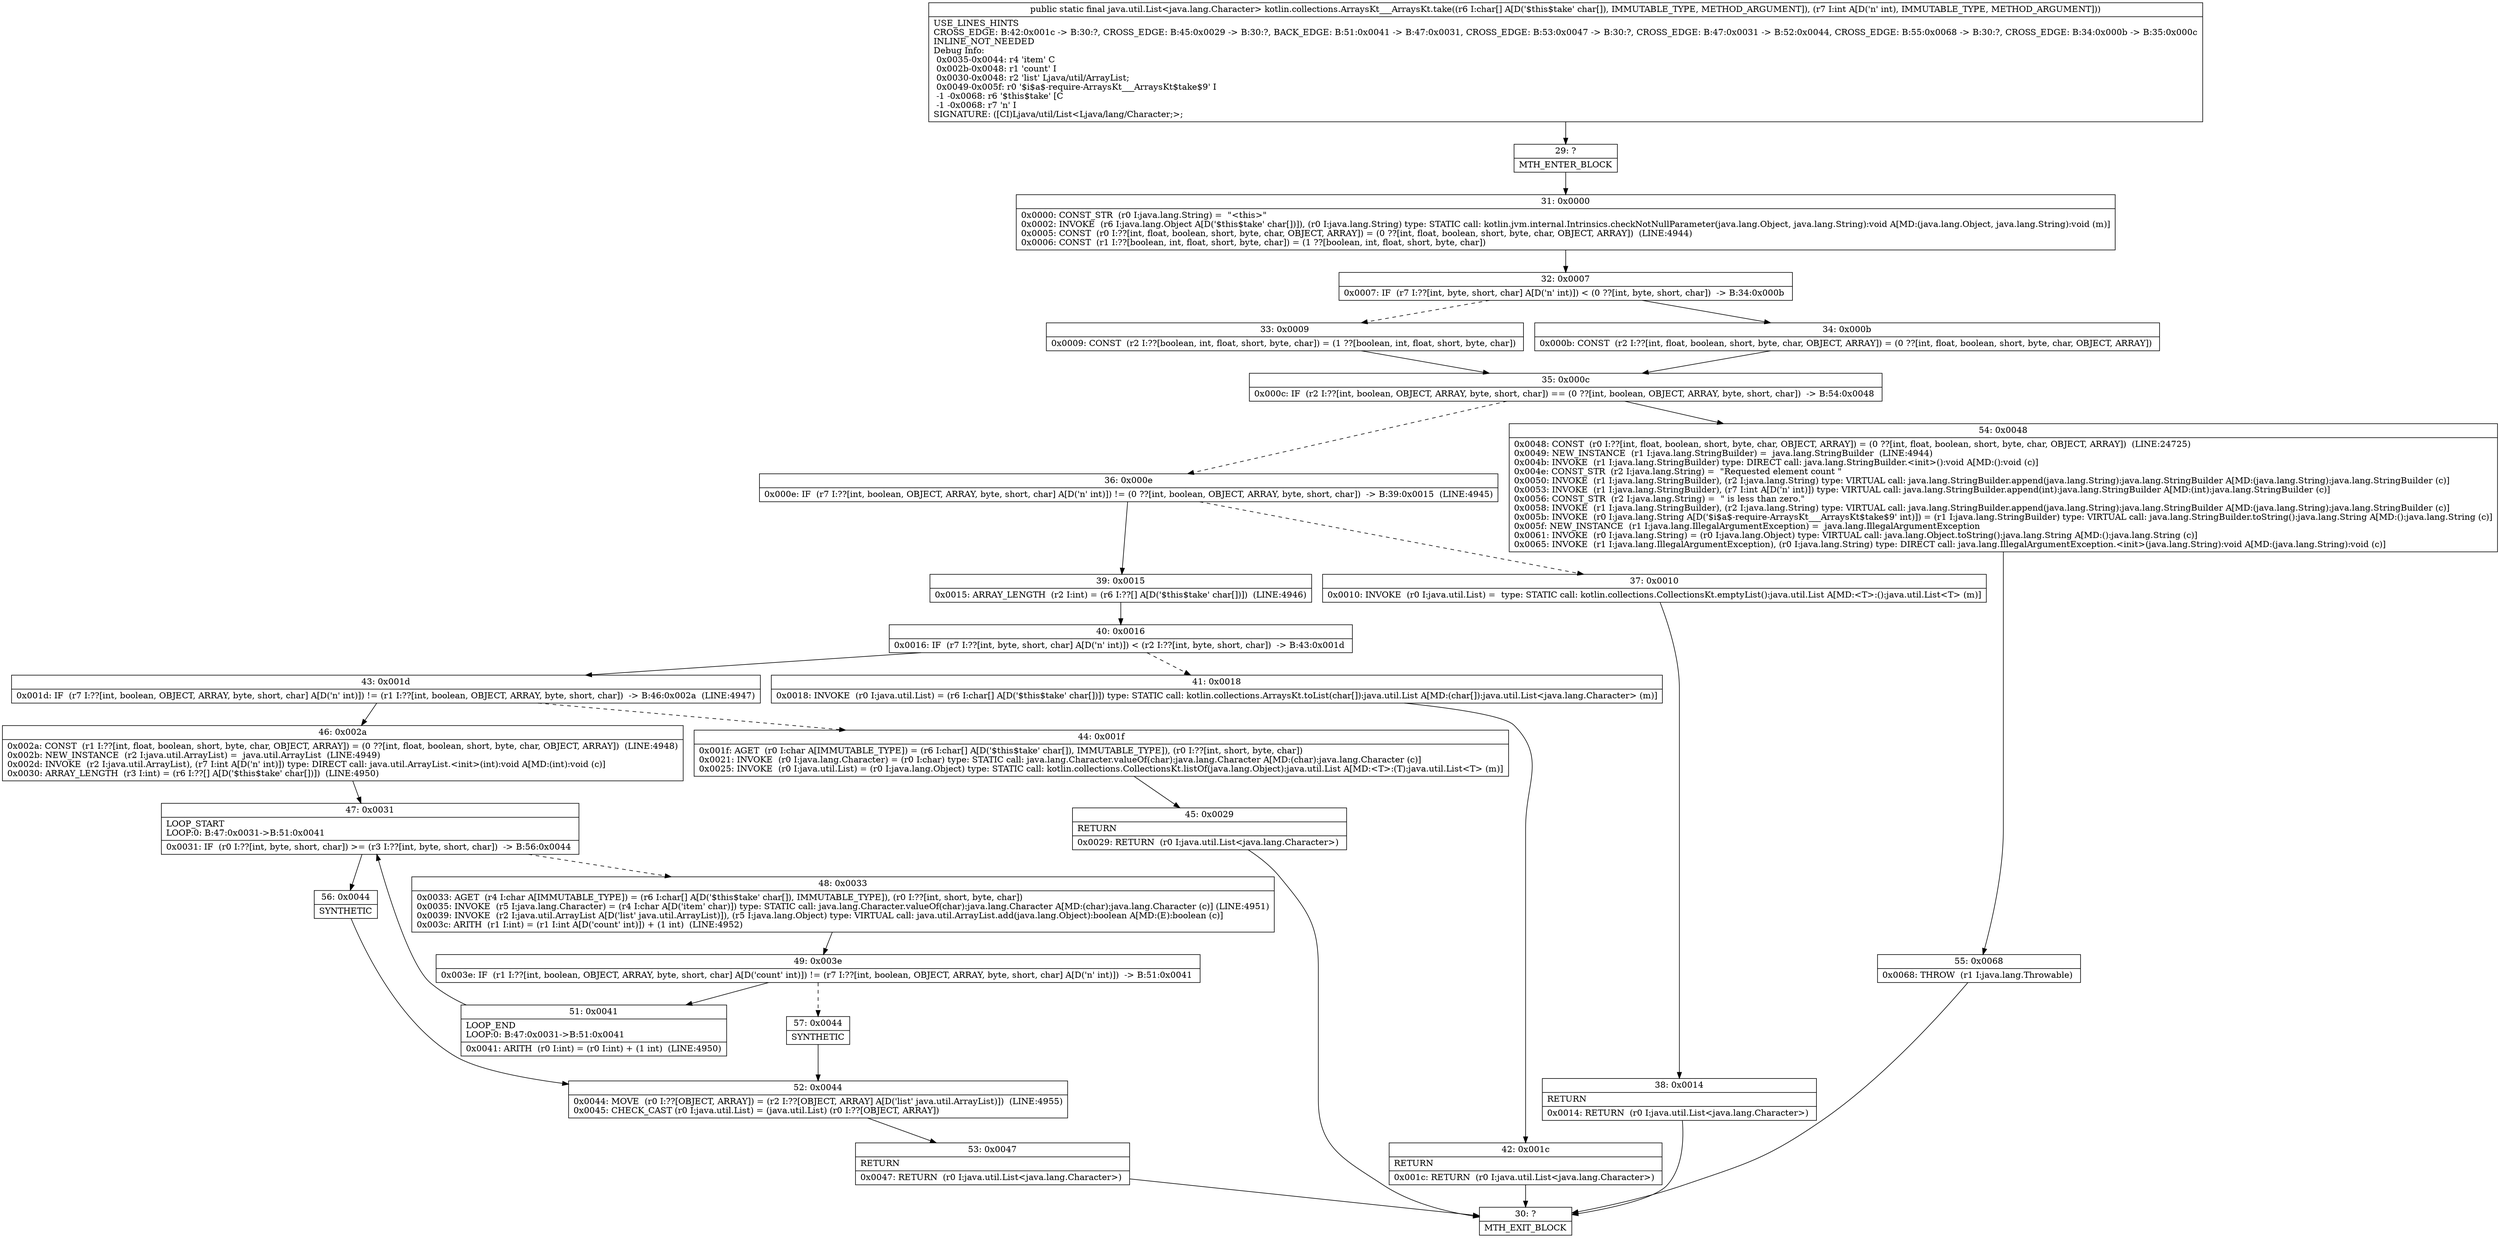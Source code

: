 digraph "CFG forkotlin.collections.ArraysKt___ArraysKt.take([CI)Ljava\/util\/List;" {
Node_29 [shape=record,label="{29\:\ ?|MTH_ENTER_BLOCK\l}"];
Node_31 [shape=record,label="{31\:\ 0x0000|0x0000: CONST_STR  (r0 I:java.lang.String) =  \"\<this\>\" \l0x0002: INVOKE  (r6 I:java.lang.Object A[D('$this$take' char[])]), (r0 I:java.lang.String) type: STATIC call: kotlin.jvm.internal.Intrinsics.checkNotNullParameter(java.lang.Object, java.lang.String):void A[MD:(java.lang.Object, java.lang.String):void (m)]\l0x0005: CONST  (r0 I:??[int, float, boolean, short, byte, char, OBJECT, ARRAY]) = (0 ??[int, float, boolean, short, byte, char, OBJECT, ARRAY])  (LINE:4944)\l0x0006: CONST  (r1 I:??[boolean, int, float, short, byte, char]) = (1 ??[boolean, int, float, short, byte, char]) \l}"];
Node_32 [shape=record,label="{32\:\ 0x0007|0x0007: IF  (r7 I:??[int, byte, short, char] A[D('n' int)]) \< (0 ??[int, byte, short, char])  \-\> B:34:0x000b \l}"];
Node_33 [shape=record,label="{33\:\ 0x0009|0x0009: CONST  (r2 I:??[boolean, int, float, short, byte, char]) = (1 ??[boolean, int, float, short, byte, char]) \l}"];
Node_35 [shape=record,label="{35\:\ 0x000c|0x000c: IF  (r2 I:??[int, boolean, OBJECT, ARRAY, byte, short, char]) == (0 ??[int, boolean, OBJECT, ARRAY, byte, short, char])  \-\> B:54:0x0048 \l}"];
Node_36 [shape=record,label="{36\:\ 0x000e|0x000e: IF  (r7 I:??[int, boolean, OBJECT, ARRAY, byte, short, char] A[D('n' int)]) != (0 ??[int, boolean, OBJECT, ARRAY, byte, short, char])  \-\> B:39:0x0015  (LINE:4945)\l}"];
Node_37 [shape=record,label="{37\:\ 0x0010|0x0010: INVOKE  (r0 I:java.util.List) =  type: STATIC call: kotlin.collections.CollectionsKt.emptyList():java.util.List A[MD:\<T\>:():java.util.List\<T\> (m)]\l}"];
Node_38 [shape=record,label="{38\:\ 0x0014|RETURN\l|0x0014: RETURN  (r0 I:java.util.List\<java.lang.Character\>) \l}"];
Node_30 [shape=record,label="{30\:\ ?|MTH_EXIT_BLOCK\l}"];
Node_39 [shape=record,label="{39\:\ 0x0015|0x0015: ARRAY_LENGTH  (r2 I:int) = (r6 I:??[] A[D('$this$take' char[])])  (LINE:4946)\l}"];
Node_40 [shape=record,label="{40\:\ 0x0016|0x0016: IF  (r7 I:??[int, byte, short, char] A[D('n' int)]) \< (r2 I:??[int, byte, short, char])  \-\> B:43:0x001d \l}"];
Node_41 [shape=record,label="{41\:\ 0x0018|0x0018: INVOKE  (r0 I:java.util.List) = (r6 I:char[] A[D('$this$take' char[])]) type: STATIC call: kotlin.collections.ArraysKt.toList(char[]):java.util.List A[MD:(char[]):java.util.List\<java.lang.Character\> (m)]\l}"];
Node_42 [shape=record,label="{42\:\ 0x001c|RETURN\l|0x001c: RETURN  (r0 I:java.util.List\<java.lang.Character\>) \l}"];
Node_43 [shape=record,label="{43\:\ 0x001d|0x001d: IF  (r7 I:??[int, boolean, OBJECT, ARRAY, byte, short, char] A[D('n' int)]) != (r1 I:??[int, boolean, OBJECT, ARRAY, byte, short, char])  \-\> B:46:0x002a  (LINE:4947)\l}"];
Node_44 [shape=record,label="{44\:\ 0x001f|0x001f: AGET  (r0 I:char A[IMMUTABLE_TYPE]) = (r6 I:char[] A[D('$this$take' char[]), IMMUTABLE_TYPE]), (r0 I:??[int, short, byte, char]) \l0x0021: INVOKE  (r0 I:java.lang.Character) = (r0 I:char) type: STATIC call: java.lang.Character.valueOf(char):java.lang.Character A[MD:(char):java.lang.Character (c)]\l0x0025: INVOKE  (r0 I:java.util.List) = (r0 I:java.lang.Object) type: STATIC call: kotlin.collections.CollectionsKt.listOf(java.lang.Object):java.util.List A[MD:\<T\>:(T):java.util.List\<T\> (m)]\l}"];
Node_45 [shape=record,label="{45\:\ 0x0029|RETURN\l|0x0029: RETURN  (r0 I:java.util.List\<java.lang.Character\>) \l}"];
Node_46 [shape=record,label="{46\:\ 0x002a|0x002a: CONST  (r1 I:??[int, float, boolean, short, byte, char, OBJECT, ARRAY]) = (0 ??[int, float, boolean, short, byte, char, OBJECT, ARRAY])  (LINE:4948)\l0x002b: NEW_INSTANCE  (r2 I:java.util.ArrayList) =  java.util.ArrayList  (LINE:4949)\l0x002d: INVOKE  (r2 I:java.util.ArrayList), (r7 I:int A[D('n' int)]) type: DIRECT call: java.util.ArrayList.\<init\>(int):void A[MD:(int):void (c)]\l0x0030: ARRAY_LENGTH  (r3 I:int) = (r6 I:??[] A[D('$this$take' char[])])  (LINE:4950)\l}"];
Node_47 [shape=record,label="{47\:\ 0x0031|LOOP_START\lLOOP:0: B:47:0x0031\-\>B:51:0x0041\l|0x0031: IF  (r0 I:??[int, byte, short, char]) \>= (r3 I:??[int, byte, short, char])  \-\> B:56:0x0044 \l}"];
Node_48 [shape=record,label="{48\:\ 0x0033|0x0033: AGET  (r4 I:char A[IMMUTABLE_TYPE]) = (r6 I:char[] A[D('$this$take' char[]), IMMUTABLE_TYPE]), (r0 I:??[int, short, byte, char]) \l0x0035: INVOKE  (r5 I:java.lang.Character) = (r4 I:char A[D('item' char)]) type: STATIC call: java.lang.Character.valueOf(char):java.lang.Character A[MD:(char):java.lang.Character (c)] (LINE:4951)\l0x0039: INVOKE  (r2 I:java.util.ArrayList A[D('list' java.util.ArrayList)]), (r5 I:java.lang.Object) type: VIRTUAL call: java.util.ArrayList.add(java.lang.Object):boolean A[MD:(E):boolean (c)]\l0x003c: ARITH  (r1 I:int) = (r1 I:int A[D('count' int)]) + (1 int)  (LINE:4952)\l}"];
Node_49 [shape=record,label="{49\:\ 0x003e|0x003e: IF  (r1 I:??[int, boolean, OBJECT, ARRAY, byte, short, char] A[D('count' int)]) != (r7 I:??[int, boolean, OBJECT, ARRAY, byte, short, char] A[D('n' int)])  \-\> B:51:0x0041 \l}"];
Node_51 [shape=record,label="{51\:\ 0x0041|LOOP_END\lLOOP:0: B:47:0x0031\-\>B:51:0x0041\l|0x0041: ARITH  (r0 I:int) = (r0 I:int) + (1 int)  (LINE:4950)\l}"];
Node_57 [shape=record,label="{57\:\ 0x0044|SYNTHETIC\l}"];
Node_52 [shape=record,label="{52\:\ 0x0044|0x0044: MOVE  (r0 I:??[OBJECT, ARRAY]) = (r2 I:??[OBJECT, ARRAY] A[D('list' java.util.ArrayList)])  (LINE:4955)\l0x0045: CHECK_CAST (r0 I:java.util.List) = (java.util.List) (r0 I:??[OBJECT, ARRAY]) \l}"];
Node_53 [shape=record,label="{53\:\ 0x0047|RETURN\l|0x0047: RETURN  (r0 I:java.util.List\<java.lang.Character\>) \l}"];
Node_56 [shape=record,label="{56\:\ 0x0044|SYNTHETIC\l}"];
Node_54 [shape=record,label="{54\:\ 0x0048|0x0048: CONST  (r0 I:??[int, float, boolean, short, byte, char, OBJECT, ARRAY]) = (0 ??[int, float, boolean, short, byte, char, OBJECT, ARRAY])  (LINE:24725)\l0x0049: NEW_INSTANCE  (r1 I:java.lang.StringBuilder) =  java.lang.StringBuilder  (LINE:4944)\l0x004b: INVOKE  (r1 I:java.lang.StringBuilder) type: DIRECT call: java.lang.StringBuilder.\<init\>():void A[MD:():void (c)]\l0x004e: CONST_STR  (r2 I:java.lang.String) =  \"Requested element count \" \l0x0050: INVOKE  (r1 I:java.lang.StringBuilder), (r2 I:java.lang.String) type: VIRTUAL call: java.lang.StringBuilder.append(java.lang.String):java.lang.StringBuilder A[MD:(java.lang.String):java.lang.StringBuilder (c)]\l0x0053: INVOKE  (r1 I:java.lang.StringBuilder), (r7 I:int A[D('n' int)]) type: VIRTUAL call: java.lang.StringBuilder.append(int):java.lang.StringBuilder A[MD:(int):java.lang.StringBuilder (c)]\l0x0056: CONST_STR  (r2 I:java.lang.String) =  \" is less than zero.\" \l0x0058: INVOKE  (r1 I:java.lang.StringBuilder), (r2 I:java.lang.String) type: VIRTUAL call: java.lang.StringBuilder.append(java.lang.String):java.lang.StringBuilder A[MD:(java.lang.String):java.lang.StringBuilder (c)]\l0x005b: INVOKE  (r0 I:java.lang.String A[D('$i$a$\-require\-ArraysKt___ArraysKt$take$9' int)]) = (r1 I:java.lang.StringBuilder) type: VIRTUAL call: java.lang.StringBuilder.toString():java.lang.String A[MD:():java.lang.String (c)]\l0x005f: NEW_INSTANCE  (r1 I:java.lang.IllegalArgumentException) =  java.lang.IllegalArgumentException \l0x0061: INVOKE  (r0 I:java.lang.String) = (r0 I:java.lang.Object) type: VIRTUAL call: java.lang.Object.toString():java.lang.String A[MD:():java.lang.String (c)]\l0x0065: INVOKE  (r1 I:java.lang.IllegalArgumentException), (r0 I:java.lang.String) type: DIRECT call: java.lang.IllegalArgumentException.\<init\>(java.lang.String):void A[MD:(java.lang.String):void (c)]\l}"];
Node_55 [shape=record,label="{55\:\ 0x0068|0x0068: THROW  (r1 I:java.lang.Throwable) \l}"];
Node_34 [shape=record,label="{34\:\ 0x000b|0x000b: CONST  (r2 I:??[int, float, boolean, short, byte, char, OBJECT, ARRAY]) = (0 ??[int, float, boolean, short, byte, char, OBJECT, ARRAY]) \l}"];
MethodNode[shape=record,label="{public static final java.util.List\<java.lang.Character\> kotlin.collections.ArraysKt___ArraysKt.take((r6 I:char[] A[D('$this$take' char[]), IMMUTABLE_TYPE, METHOD_ARGUMENT]), (r7 I:int A[D('n' int), IMMUTABLE_TYPE, METHOD_ARGUMENT]))  | USE_LINES_HINTS\lCROSS_EDGE: B:42:0x001c \-\> B:30:?, CROSS_EDGE: B:45:0x0029 \-\> B:30:?, BACK_EDGE: B:51:0x0041 \-\> B:47:0x0031, CROSS_EDGE: B:53:0x0047 \-\> B:30:?, CROSS_EDGE: B:47:0x0031 \-\> B:52:0x0044, CROSS_EDGE: B:55:0x0068 \-\> B:30:?, CROSS_EDGE: B:34:0x000b \-\> B:35:0x000c\lINLINE_NOT_NEEDED\lDebug Info:\l  0x0035\-0x0044: r4 'item' C\l  0x002b\-0x0048: r1 'count' I\l  0x0030\-0x0048: r2 'list' Ljava\/util\/ArrayList;\l  0x0049\-0x005f: r0 '$i$a$\-require\-ArraysKt___ArraysKt$take$9' I\l  \-1 \-0x0068: r6 '$this$take' [C\l  \-1 \-0x0068: r7 'n' I\lSIGNATURE: ([CI)Ljava\/util\/List\<Ljava\/lang\/Character;\>;\l}"];
MethodNode -> Node_29;Node_29 -> Node_31;
Node_31 -> Node_32;
Node_32 -> Node_33[style=dashed];
Node_32 -> Node_34;
Node_33 -> Node_35;
Node_35 -> Node_36[style=dashed];
Node_35 -> Node_54;
Node_36 -> Node_37[style=dashed];
Node_36 -> Node_39;
Node_37 -> Node_38;
Node_38 -> Node_30;
Node_39 -> Node_40;
Node_40 -> Node_41[style=dashed];
Node_40 -> Node_43;
Node_41 -> Node_42;
Node_42 -> Node_30;
Node_43 -> Node_44[style=dashed];
Node_43 -> Node_46;
Node_44 -> Node_45;
Node_45 -> Node_30;
Node_46 -> Node_47;
Node_47 -> Node_48[style=dashed];
Node_47 -> Node_56;
Node_48 -> Node_49;
Node_49 -> Node_51;
Node_49 -> Node_57[style=dashed];
Node_51 -> Node_47;
Node_57 -> Node_52;
Node_52 -> Node_53;
Node_53 -> Node_30;
Node_56 -> Node_52;
Node_54 -> Node_55;
Node_55 -> Node_30;
Node_34 -> Node_35;
}

